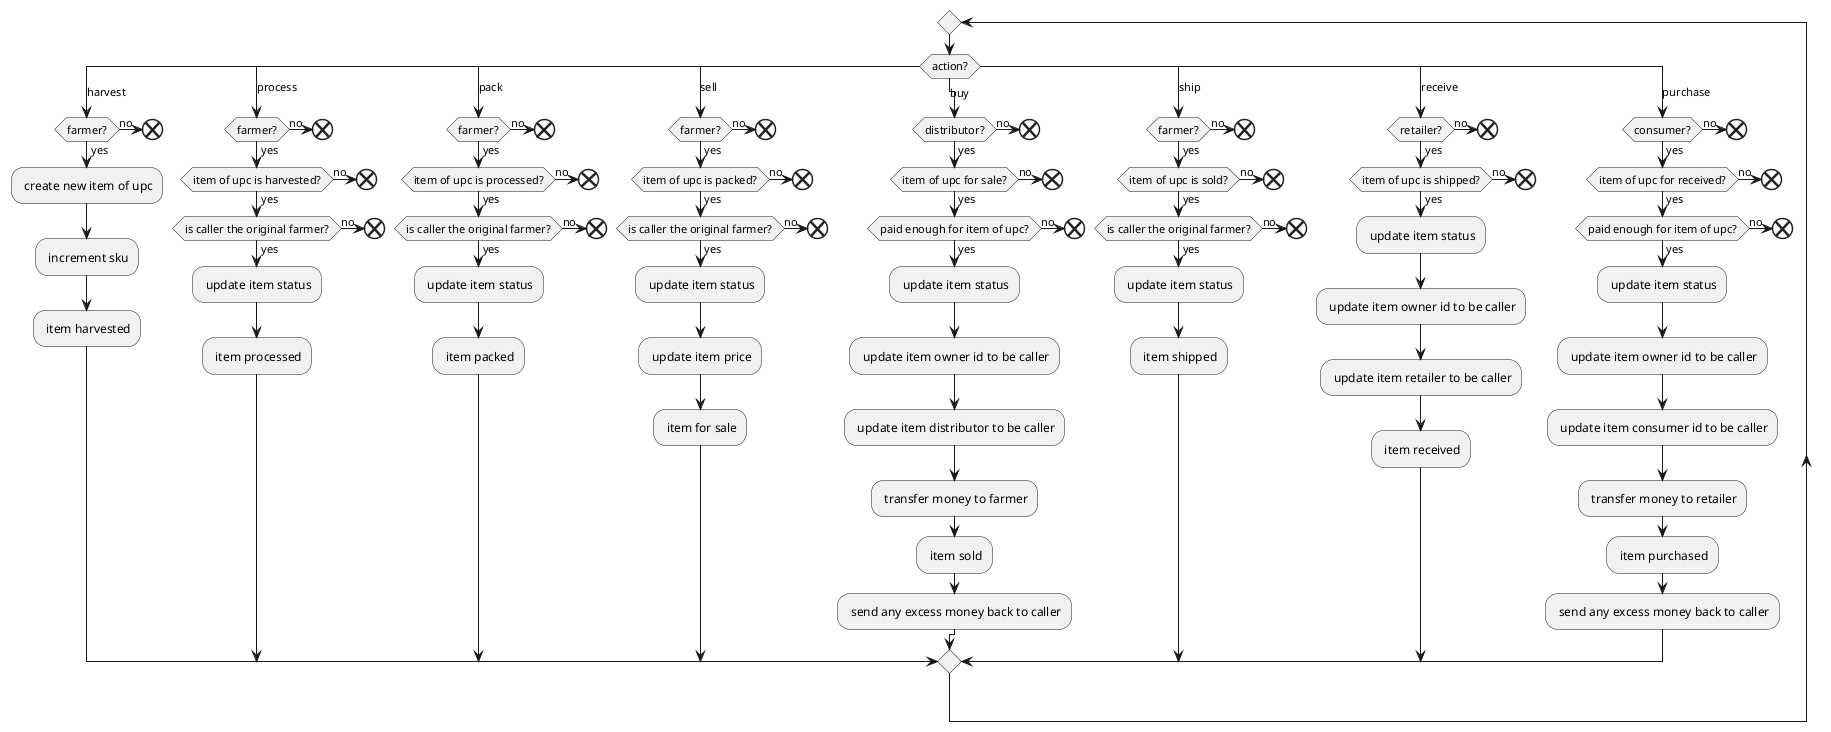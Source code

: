 @startuml activity
repeat
    switch (action?)
    case (harvest)
    if (farmer?) then (yes)
        : create new item of upc;
        : increment sku;
        : item harvested;
    else (no)
        end
    endif
    case (process)
    if (farmer?) then (yes)
        if (item of upc is harvested?) then (yes)
            if (is caller the original farmer?) then (yes)
                : update item status;
                : item processed;
            else (no)
                end
            endif
        else(no)
            end
        endif
    else (no)
        end
    endif
    case (pack)
    if (farmer?) then (yes)
        if (item of upc is processed?) then (yes)
            if (is caller the original farmer?) then (yes)
                : update item status;
                : item packed;
            else (no)
                end
            endif
        else(no)
            end
        endif
    else (no)
        end
    endif
    case (sell)
    if (farmer?) then (yes)
        if (item of upc is packed?) then (yes)
            if (is caller the original farmer?) then (yes)
                : update item status;
                : update item price;
                : item for sale;
            else (no)
                end
            endif
        else(no)
            end
        endif
    else (no)
        end
    endif
    case (buy)
    if (distributor?) then (yes)
        if (item of upc for sale?) then (yes)
            if (paid enough for item of upc?) then (yes)
                : update item status;
                : update item owner id to be caller;
                : update item distributor to be caller;
                : transfer money to farmer;
                : item sold;
                : send any excess money back to caller;
            else (no)
                end
            endif
        else(no)
            end
        endif
    else (no)
        end
    endif
    case (ship)
    if (farmer?) then (yes)
        if (item of upc is sold?) then (yes)
            if (is caller the original farmer?) then (yes)
                : update item status;
                : item shipped;
            else (no)
                end
            endif
        else(no)
            end
        endif
    else (no)
        end
    endif
    case (receive)
    if (retailer?) then (yes)
        if (item of upc is shipped?) then (yes)
            : update item status;
            : update item owner id to be caller;
            : update item retailer to be caller;
            : item received;
        else(no)
            end
        endif
    else (no)
        end
    endif
    case (purchase)
    if (consumer?) then (yes)
        if (item of upc for received?) then (yes)
            if (paid enough for item of upc?) then (yes)
                : update item status;
                : update item owner id to be caller;
                : update item consumer id to be caller;
                : transfer money to retailer;
                : item purchased;
                : send any excess money back to caller;
            else (no)
                end
            endif
        else(no)
            end
        endif
    else (no)
        end
    endif
    endswitch
    @enduml